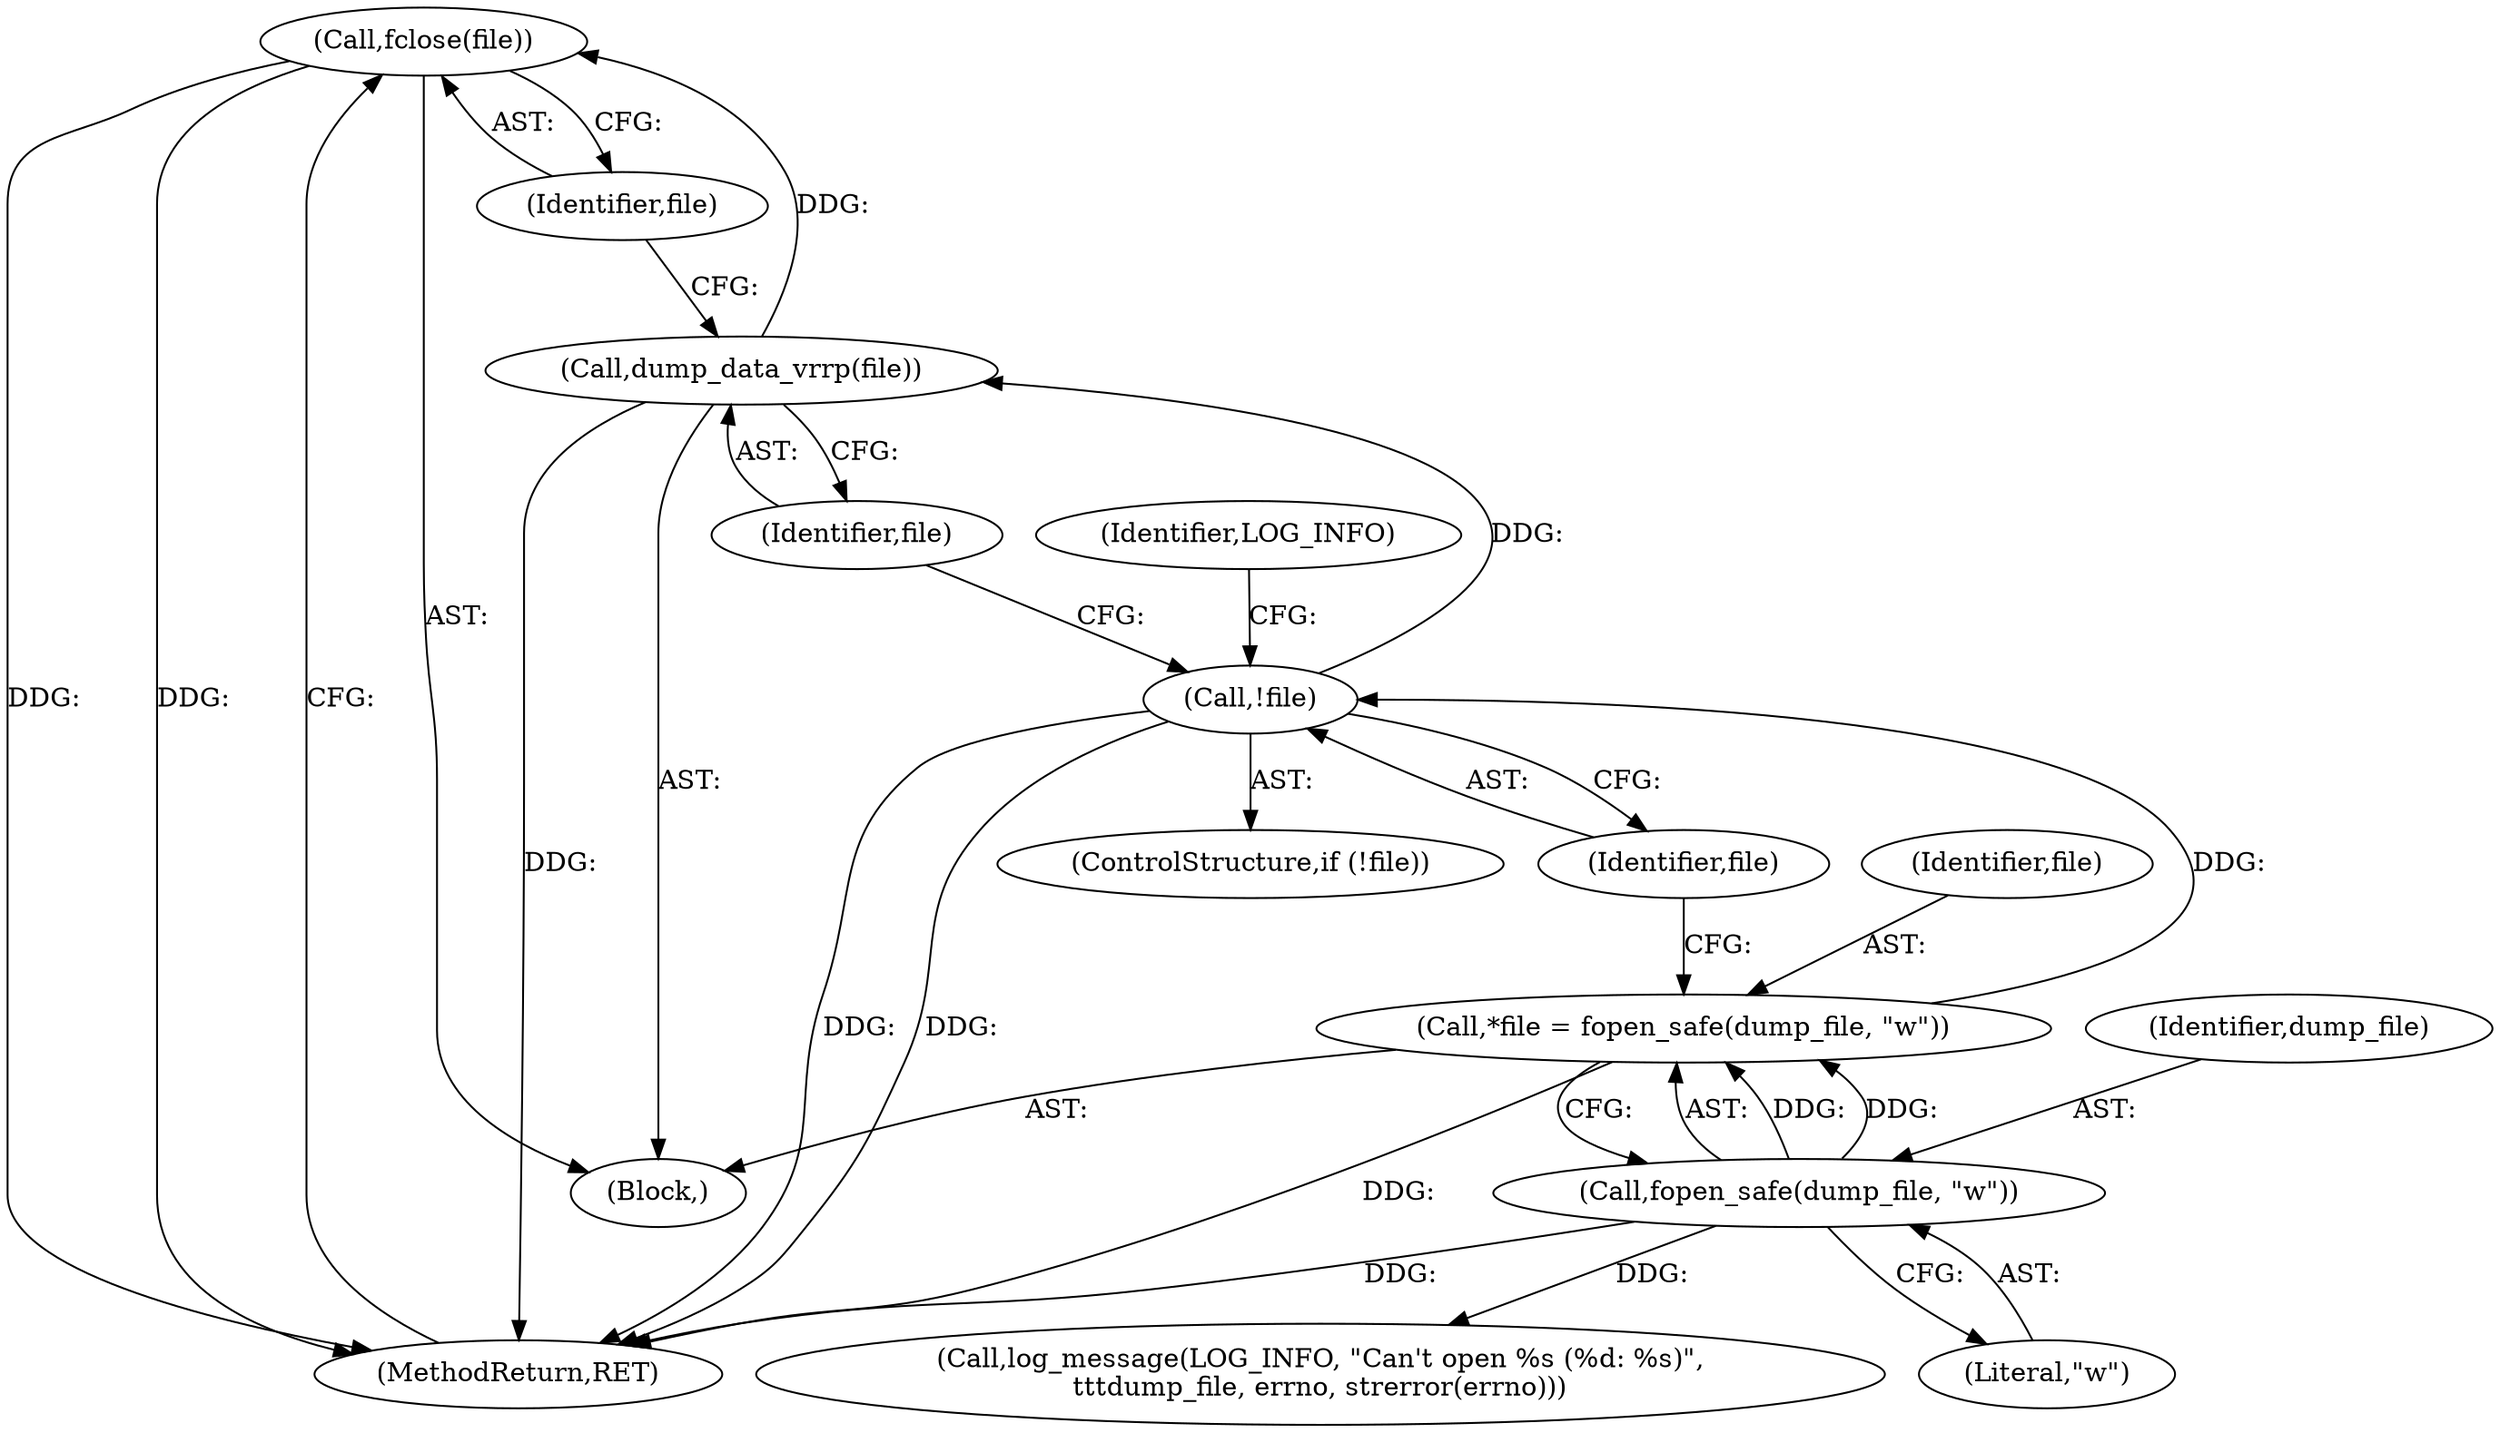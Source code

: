 digraph "0_keepalived_04f2d32871bb3b11d7dc024039952f2fe2750306_5@API" {
"1000123" [label="(Call,fclose(file))"];
"1000121" [label="(Call,dump_data_vrrp(file))"];
"1000110" [label="(Call,!file)"];
"1000104" [label="(Call,*file = fopen_safe(dump_file, \"w\"))"];
"1000106" [label="(Call,fopen_safe(dump_file, \"w\"))"];
"1000124" [label="(Identifier,file)"];
"1000121" [label="(Call,dump_data_vrrp(file))"];
"1000104" [label="(Call,*file = fopen_safe(dump_file, \"w\"))"];
"1000111" [label="(Identifier,file)"];
"1000109" [label="(ControlStructure,if (!file))"];
"1000114" [label="(Identifier,LOG_INFO)"];
"1000125" [label="(MethodReturn,RET)"];
"1000107" [label="(Identifier,dump_file)"];
"1000110" [label="(Call,!file)"];
"1000105" [label="(Identifier,file)"];
"1000113" [label="(Call,log_message(LOG_INFO, \"Can't open %s (%d: %s)\",\n\t\t\tdump_file, errno, strerror(errno)))"];
"1000122" [label="(Identifier,file)"];
"1000106" [label="(Call,fopen_safe(dump_file, \"w\"))"];
"1000102" [label="(Block,)"];
"1000123" [label="(Call,fclose(file))"];
"1000108" [label="(Literal,\"w\")"];
"1000123" -> "1000102"  [label="AST: "];
"1000123" -> "1000124"  [label="CFG: "];
"1000124" -> "1000123"  [label="AST: "];
"1000125" -> "1000123"  [label="CFG: "];
"1000123" -> "1000125"  [label="DDG: "];
"1000123" -> "1000125"  [label="DDG: "];
"1000121" -> "1000123"  [label="DDG: "];
"1000121" -> "1000102"  [label="AST: "];
"1000121" -> "1000122"  [label="CFG: "];
"1000122" -> "1000121"  [label="AST: "];
"1000124" -> "1000121"  [label="CFG: "];
"1000121" -> "1000125"  [label="DDG: "];
"1000110" -> "1000121"  [label="DDG: "];
"1000110" -> "1000109"  [label="AST: "];
"1000110" -> "1000111"  [label="CFG: "];
"1000111" -> "1000110"  [label="AST: "];
"1000114" -> "1000110"  [label="CFG: "];
"1000122" -> "1000110"  [label="CFG: "];
"1000110" -> "1000125"  [label="DDG: "];
"1000110" -> "1000125"  [label="DDG: "];
"1000104" -> "1000110"  [label="DDG: "];
"1000104" -> "1000102"  [label="AST: "];
"1000104" -> "1000106"  [label="CFG: "];
"1000105" -> "1000104"  [label="AST: "];
"1000106" -> "1000104"  [label="AST: "];
"1000111" -> "1000104"  [label="CFG: "];
"1000104" -> "1000125"  [label="DDG: "];
"1000106" -> "1000104"  [label="DDG: "];
"1000106" -> "1000104"  [label="DDG: "];
"1000106" -> "1000108"  [label="CFG: "];
"1000107" -> "1000106"  [label="AST: "];
"1000108" -> "1000106"  [label="AST: "];
"1000106" -> "1000125"  [label="DDG: "];
"1000106" -> "1000113"  [label="DDG: "];
}
